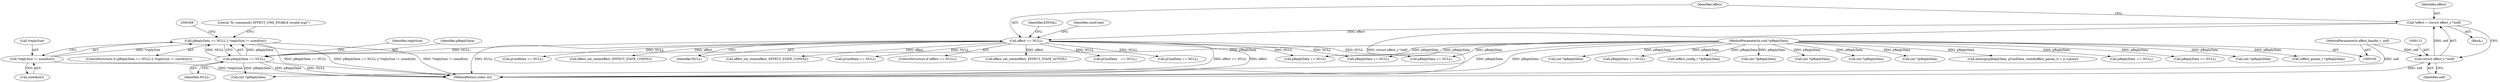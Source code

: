 digraph "0_Android_073a80800f341325932c66818ce4302b312909a4_0@API" {
"1000350" [label="(Call,pReplyData == NULL || *replySize != sizeof(int))"];
"1000351" [label="(Call,pReplyData == NULL)"];
"1000106" [label="(MethodParameterIn,void *pReplyData)"];
"1000115" [label="(Call,effect == NULL)"];
"1000109" [label="(Call,*effect = (struct effect_s *)self)"];
"1000111" [label="(Call,(struct effect_s *)self)"];
"1000101" [label="(MethodParameterIn,effect_handle_t  self)"];
"1000354" [label="(Call,*replySize != sizeof(int))"];
"1000210" [label="(Call,pReplyData == NULL)"];
"1000116" [label="(Identifier,effect)"];
"1000200" [label="(Call,(int *)pReplyData)"];
"1000114" [label="(ControlStructure,if (effect == NULL))"];
"1000249" [label="(Call,pReplyData == NULL)"];
"1000354" [label="(Call,*replySize != sizeof(int))"];
"1000370" [label="(Call,effect_set_state(effect, EFFECT_STATE_ACTIVE))"];
"1000107" [label="(Block,)"];
"1000361" [label="(Literal,\"fx_command() EFFECT_CMD_ENABLE invalid args\")"];
"1000228" [label="(Call,(effect_config_t *)pReplyData)"];
"1000127" [label="(Call,pReplyData == NULL)"];
"1000342" [label="(Call,(int *)pReplyData)"];
"1000149" [label="(Call,pCmdData    == NULL)"];
"1000406" [label="(Call,pCmdData == NULL)"];
"1000351" [label="(Call,pReplyData == NULL)"];
"1000377" [label="(Call,pReplyData == NULL)"];
"1000474" [label="(MethodReturn,static int)"];
"1000393" [label="(Call,(int *)pReplyData)"];
"1000110" [label="(Identifier,effect)"];
"1000296" [label="(Call,pCmdData == NULL)"];
"1000187" [label="(Call,(int *)pReplyData)"];
"1000106" [label="(MethodParameterIn,void *pReplyData)"];
"1000120" [label="(Identifier,EINVAL)"];
"1000396" [label="(Call,effect_set_state(effect, EFFECT_STATE_CONFIG))"];
"1000140" [label="(Call,(int *)pReplyData)"];
"1000271" [label="(Call,memcpy(pReplyData, pCmdData, sizeof(effect_param_t) + p->psize))"];
"1000158" [label="(Call,pReplyData  == NULL)"];
"1000101" [label="(MethodParameterIn,effect_handle_t  self)"];
"1000117" [label="(Identifier,NULL)"];
"1000353" [label="(Identifier,NULL)"];
"1000203" [label="(Call,effect_set_state(effect, EFFECT_STATE_CONFIG))"];
"1000122" [label="(Identifier,cmdCode)"];
"1000357" [label="(Call,sizeof(int))"];
"1000307" [label="(Call,pReplyData == NULL)"];
"1000109" [label="(Call,*effect = (struct effect_s *)self)"];
"1000174" [label="(Call,(int *)pReplyData)"];
"1000367" [label="(Call,(int *)pReplyData)"];
"1000238" [label="(Call,pCmdData == NULL)"];
"1000349" [label="(ControlStructure,if (pReplyData == NULL || *replySize != sizeof(int)))"];
"1000356" [label="(Identifier,replySize)"];
"1000115" [label="(Call,effect == NULL)"];
"1000111" [label="(Call,(struct effect_s *)self)"];
"1000355" [label="(Call,*replySize)"];
"1000350" [label="(Call,pReplyData == NULL || *replySize != sizeof(int))"];
"1000352" [label="(Identifier,pReplyData)"];
"1000113" [label="(Identifier,self)"];
"1000282" [label="(Call,(effect_param_t *)pReplyData)"];
"1000350" -> "1000349"  [label="AST: "];
"1000350" -> "1000351"  [label="CFG: "];
"1000350" -> "1000354"  [label="CFG: "];
"1000351" -> "1000350"  [label="AST: "];
"1000354" -> "1000350"  [label="AST: "];
"1000361" -> "1000350"  [label="CFG: "];
"1000368" -> "1000350"  [label="CFG: "];
"1000350" -> "1000474"  [label="DDG: pReplyData == NULL"];
"1000350" -> "1000474"  [label="DDG: pReplyData == NULL || *replySize != sizeof(int)"];
"1000350" -> "1000474"  [label="DDG: *replySize != sizeof(int)"];
"1000351" -> "1000350"  [label="DDG: pReplyData"];
"1000351" -> "1000350"  [label="DDG: NULL"];
"1000354" -> "1000350"  [label="DDG: *replySize"];
"1000351" -> "1000353"  [label="CFG: "];
"1000352" -> "1000351"  [label="AST: "];
"1000353" -> "1000351"  [label="AST: "];
"1000356" -> "1000351"  [label="CFG: "];
"1000351" -> "1000474"  [label="DDG: NULL"];
"1000351" -> "1000474"  [label="DDG: pReplyData"];
"1000106" -> "1000351"  [label="DDG: pReplyData"];
"1000115" -> "1000351"  [label="DDG: NULL"];
"1000351" -> "1000367"  [label="DDG: pReplyData"];
"1000106" -> "1000100"  [label="AST: "];
"1000106" -> "1000474"  [label="DDG: pReplyData"];
"1000106" -> "1000127"  [label="DDG: pReplyData"];
"1000106" -> "1000140"  [label="DDG: pReplyData"];
"1000106" -> "1000158"  [label="DDG: pReplyData"];
"1000106" -> "1000174"  [label="DDG: pReplyData"];
"1000106" -> "1000187"  [label="DDG: pReplyData"];
"1000106" -> "1000200"  [label="DDG: pReplyData"];
"1000106" -> "1000210"  [label="DDG: pReplyData"];
"1000106" -> "1000228"  [label="DDG: pReplyData"];
"1000106" -> "1000249"  [label="DDG: pReplyData"];
"1000106" -> "1000271"  [label="DDG: pReplyData"];
"1000106" -> "1000282"  [label="DDG: pReplyData"];
"1000106" -> "1000307"  [label="DDG: pReplyData"];
"1000106" -> "1000342"  [label="DDG: pReplyData"];
"1000106" -> "1000367"  [label="DDG: pReplyData"];
"1000106" -> "1000377"  [label="DDG: pReplyData"];
"1000106" -> "1000393"  [label="DDG: pReplyData"];
"1000115" -> "1000114"  [label="AST: "];
"1000115" -> "1000117"  [label="CFG: "];
"1000116" -> "1000115"  [label="AST: "];
"1000117" -> "1000115"  [label="AST: "];
"1000120" -> "1000115"  [label="CFG: "];
"1000122" -> "1000115"  [label="CFG: "];
"1000115" -> "1000474"  [label="DDG: NULL"];
"1000115" -> "1000474"  [label="DDG: effect == NULL"];
"1000115" -> "1000474"  [label="DDG: effect"];
"1000109" -> "1000115"  [label="DDG: effect"];
"1000115" -> "1000127"  [label="DDG: NULL"];
"1000115" -> "1000149"  [label="DDG: NULL"];
"1000115" -> "1000203"  [label="DDG: effect"];
"1000115" -> "1000210"  [label="DDG: NULL"];
"1000115" -> "1000238"  [label="DDG: NULL"];
"1000115" -> "1000296"  [label="DDG: NULL"];
"1000115" -> "1000370"  [label="DDG: effect"];
"1000115" -> "1000377"  [label="DDG: NULL"];
"1000115" -> "1000396"  [label="DDG: effect"];
"1000115" -> "1000406"  [label="DDG: NULL"];
"1000109" -> "1000107"  [label="AST: "];
"1000109" -> "1000111"  [label="CFG: "];
"1000110" -> "1000109"  [label="AST: "];
"1000111" -> "1000109"  [label="AST: "];
"1000116" -> "1000109"  [label="CFG: "];
"1000109" -> "1000474"  [label="DDG: (struct effect_s *)self"];
"1000111" -> "1000109"  [label="DDG: self"];
"1000111" -> "1000113"  [label="CFG: "];
"1000112" -> "1000111"  [label="AST: "];
"1000113" -> "1000111"  [label="AST: "];
"1000111" -> "1000474"  [label="DDG: self"];
"1000101" -> "1000111"  [label="DDG: self"];
"1000101" -> "1000100"  [label="AST: "];
"1000101" -> "1000474"  [label="DDG: self"];
"1000354" -> "1000357"  [label="CFG: "];
"1000355" -> "1000354"  [label="AST: "];
"1000357" -> "1000354"  [label="AST: "];
"1000354" -> "1000474"  [label="DDG: *replySize"];
}
